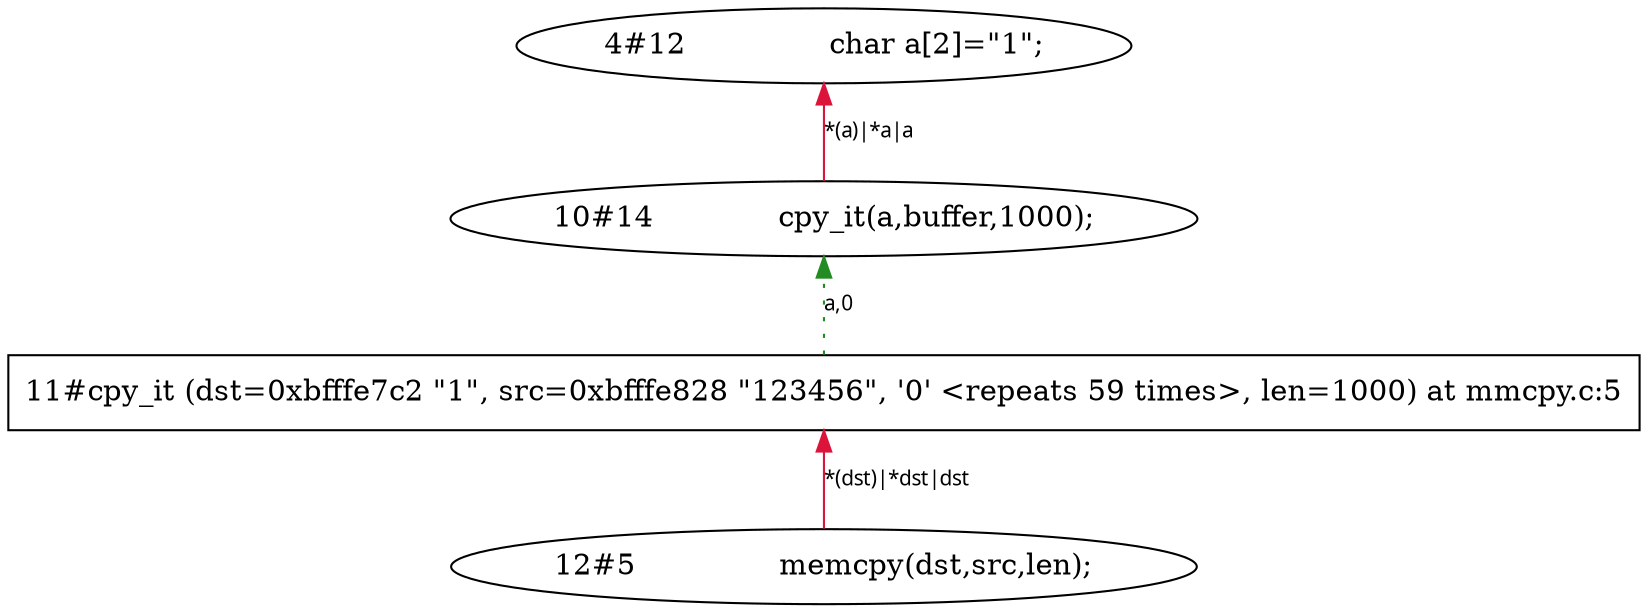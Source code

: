 digraph tiantgraph{
rankdir="BT";
"4#12		char a[2]=\"1\";";
"10#14		cpy_it(a,buffer,1000);";
"11#cpy_it (dst=0xbfffe7c2 \"1\", src=0xbfffe828 \"123456\", '0' <repeats 59 times>, len=1000) at mmcpy.c:5"[shape="record"];
"12#5		memcpy(dst,src,len);";
edge [fontname = "Verdana", fontsize = 10, color="crimson", style="solid"];
"10#14		cpy_it(a,buffer,1000);"->"4#12		char a[2]=\"1\";"[label="*(a)|*a|a"];
"12#5		memcpy(dst,src,len);"->"11#cpy_it (dst=0xbfffe7c2 \"1\", src=0xbfffe828 \"123456\", '0' <repeats 59 times>, len=1000) at mmcpy.c:5"[label="*(dst)|*dst|dst"];
"11#cpy_it (dst=0xbfffe7c2 \"1\", src=0xbfffe828 \"123456\", '0' <repeats 59 times>, len=1000) at mmcpy.c:5"->"10#14		cpy_it(a,buffer,1000);"[label="a,0",style="dotted", color="forestgreen"];
}